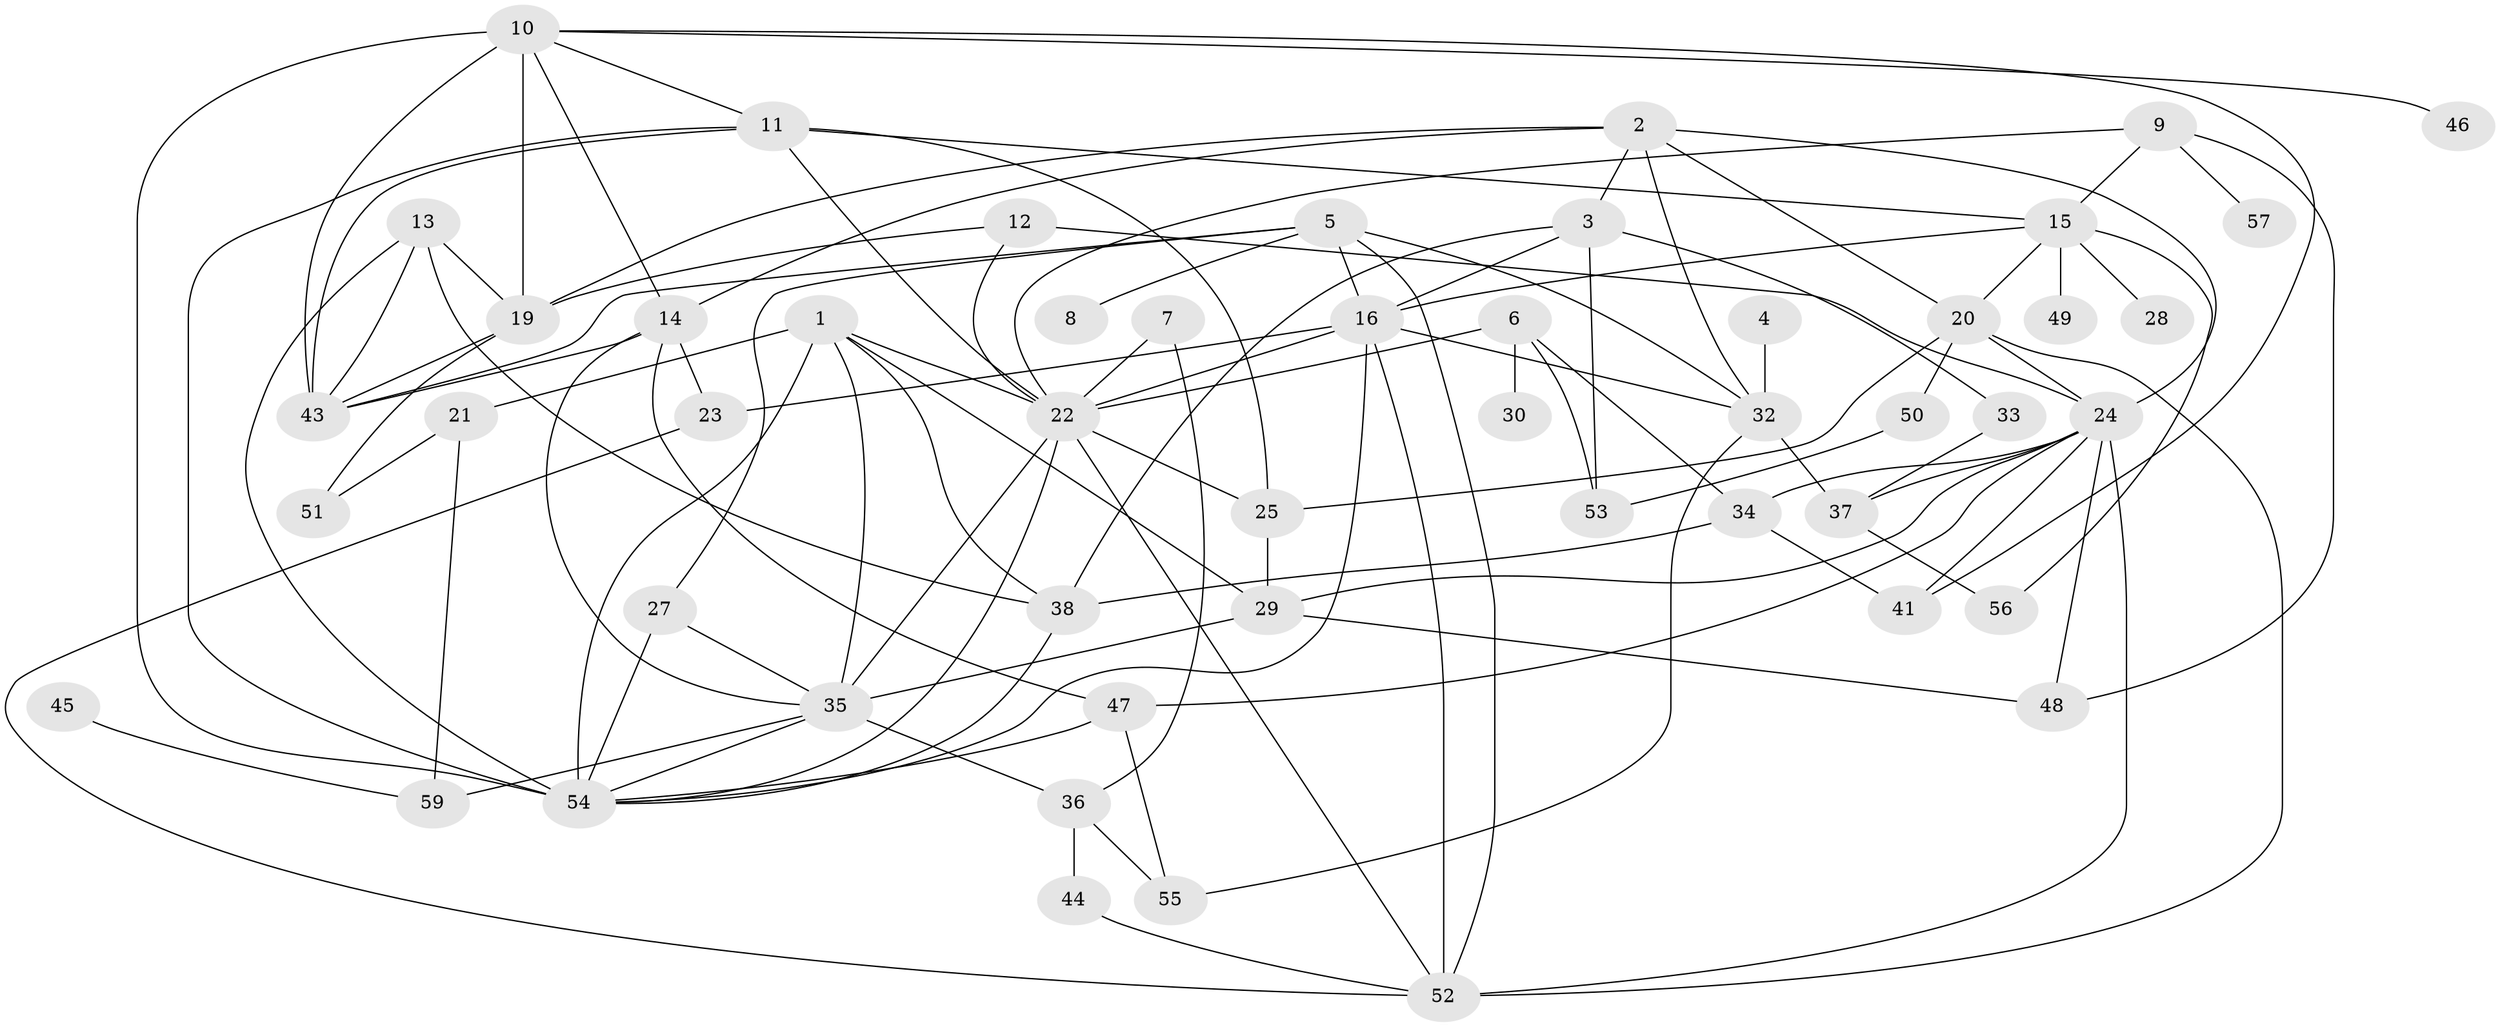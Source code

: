 // original degree distribution, {2: 0.19491525423728814, 4: 0.2033898305084746, 3: 0.23728813559322035, 1: 0.1440677966101695, 6: 0.0423728813559322, 0: 0.06779661016949153, 5: 0.0847457627118644, 7: 0.025423728813559324}
// Generated by graph-tools (version 1.1) at 2025/33/03/09/25 02:33:56]
// undirected, 51 vertices, 108 edges
graph export_dot {
graph [start="1"]
  node [color=gray90,style=filled];
  1;
  2;
  3;
  4;
  5;
  6;
  7;
  8;
  9;
  10;
  11;
  12;
  13;
  14;
  15;
  16;
  19;
  20;
  21;
  22;
  23;
  24;
  25;
  27;
  28;
  29;
  30;
  32;
  33;
  34;
  35;
  36;
  37;
  38;
  41;
  43;
  44;
  45;
  46;
  47;
  48;
  49;
  50;
  51;
  52;
  53;
  54;
  55;
  56;
  57;
  59;
  1 -- 21 [weight=1.0];
  1 -- 22 [weight=1.0];
  1 -- 29 [weight=1.0];
  1 -- 35 [weight=1.0];
  1 -- 38 [weight=2.0];
  1 -- 54 [weight=1.0];
  2 -- 3 [weight=1.0];
  2 -- 14 [weight=1.0];
  2 -- 19 [weight=1.0];
  2 -- 20 [weight=1.0];
  2 -- 24 [weight=1.0];
  2 -- 32 [weight=1.0];
  3 -- 16 [weight=1.0];
  3 -- 33 [weight=1.0];
  3 -- 38 [weight=1.0];
  3 -- 53 [weight=1.0];
  4 -- 32 [weight=1.0];
  5 -- 8 [weight=1.0];
  5 -- 16 [weight=1.0];
  5 -- 27 [weight=1.0];
  5 -- 32 [weight=1.0];
  5 -- 43 [weight=1.0];
  5 -- 52 [weight=1.0];
  6 -- 22 [weight=1.0];
  6 -- 30 [weight=1.0];
  6 -- 34 [weight=1.0];
  6 -- 53 [weight=1.0];
  7 -- 22 [weight=1.0];
  7 -- 36 [weight=1.0];
  9 -- 15 [weight=1.0];
  9 -- 22 [weight=1.0];
  9 -- 48 [weight=1.0];
  9 -- 57 [weight=1.0];
  10 -- 11 [weight=1.0];
  10 -- 14 [weight=1.0];
  10 -- 19 [weight=1.0];
  10 -- 41 [weight=1.0];
  10 -- 43 [weight=1.0];
  10 -- 46 [weight=1.0];
  10 -- 54 [weight=3.0];
  11 -- 15 [weight=1.0];
  11 -- 22 [weight=1.0];
  11 -- 25 [weight=1.0];
  11 -- 43 [weight=1.0];
  11 -- 54 [weight=1.0];
  12 -- 19 [weight=1.0];
  12 -- 22 [weight=1.0];
  12 -- 24 [weight=1.0];
  13 -- 19 [weight=1.0];
  13 -- 38 [weight=1.0];
  13 -- 43 [weight=1.0];
  13 -- 54 [weight=1.0];
  14 -- 23 [weight=1.0];
  14 -- 35 [weight=1.0];
  14 -- 43 [weight=1.0];
  14 -- 47 [weight=1.0];
  15 -- 16 [weight=1.0];
  15 -- 20 [weight=1.0];
  15 -- 28 [weight=1.0];
  15 -- 49 [weight=1.0];
  15 -- 56 [weight=1.0];
  16 -- 22 [weight=1.0];
  16 -- 23 [weight=1.0];
  16 -- 32 [weight=1.0];
  16 -- 52 [weight=1.0];
  16 -- 54 [weight=1.0];
  19 -- 43 [weight=2.0];
  19 -- 51 [weight=1.0];
  20 -- 24 [weight=1.0];
  20 -- 25 [weight=1.0];
  20 -- 50 [weight=1.0];
  20 -- 52 [weight=1.0];
  21 -- 51 [weight=1.0];
  21 -- 59 [weight=1.0];
  22 -- 25 [weight=1.0];
  22 -- 35 [weight=1.0];
  22 -- 52 [weight=1.0];
  22 -- 54 [weight=1.0];
  23 -- 52 [weight=1.0];
  24 -- 29 [weight=1.0];
  24 -- 34 [weight=1.0];
  24 -- 37 [weight=1.0];
  24 -- 41 [weight=1.0];
  24 -- 47 [weight=1.0];
  24 -- 48 [weight=1.0];
  24 -- 52 [weight=1.0];
  25 -- 29 [weight=1.0];
  27 -- 35 [weight=1.0];
  27 -- 54 [weight=1.0];
  29 -- 35 [weight=1.0];
  29 -- 48 [weight=1.0];
  32 -- 37 [weight=1.0];
  32 -- 55 [weight=2.0];
  33 -- 37 [weight=1.0];
  34 -- 38 [weight=1.0];
  34 -- 41 [weight=1.0];
  35 -- 36 [weight=2.0];
  35 -- 54 [weight=1.0];
  35 -- 59 [weight=1.0];
  36 -- 44 [weight=1.0];
  36 -- 55 [weight=1.0];
  37 -- 56 [weight=1.0];
  38 -- 54 [weight=1.0];
  44 -- 52 [weight=1.0];
  45 -- 59 [weight=1.0];
  47 -- 54 [weight=1.0];
  47 -- 55 [weight=1.0];
  50 -- 53 [weight=1.0];
}
